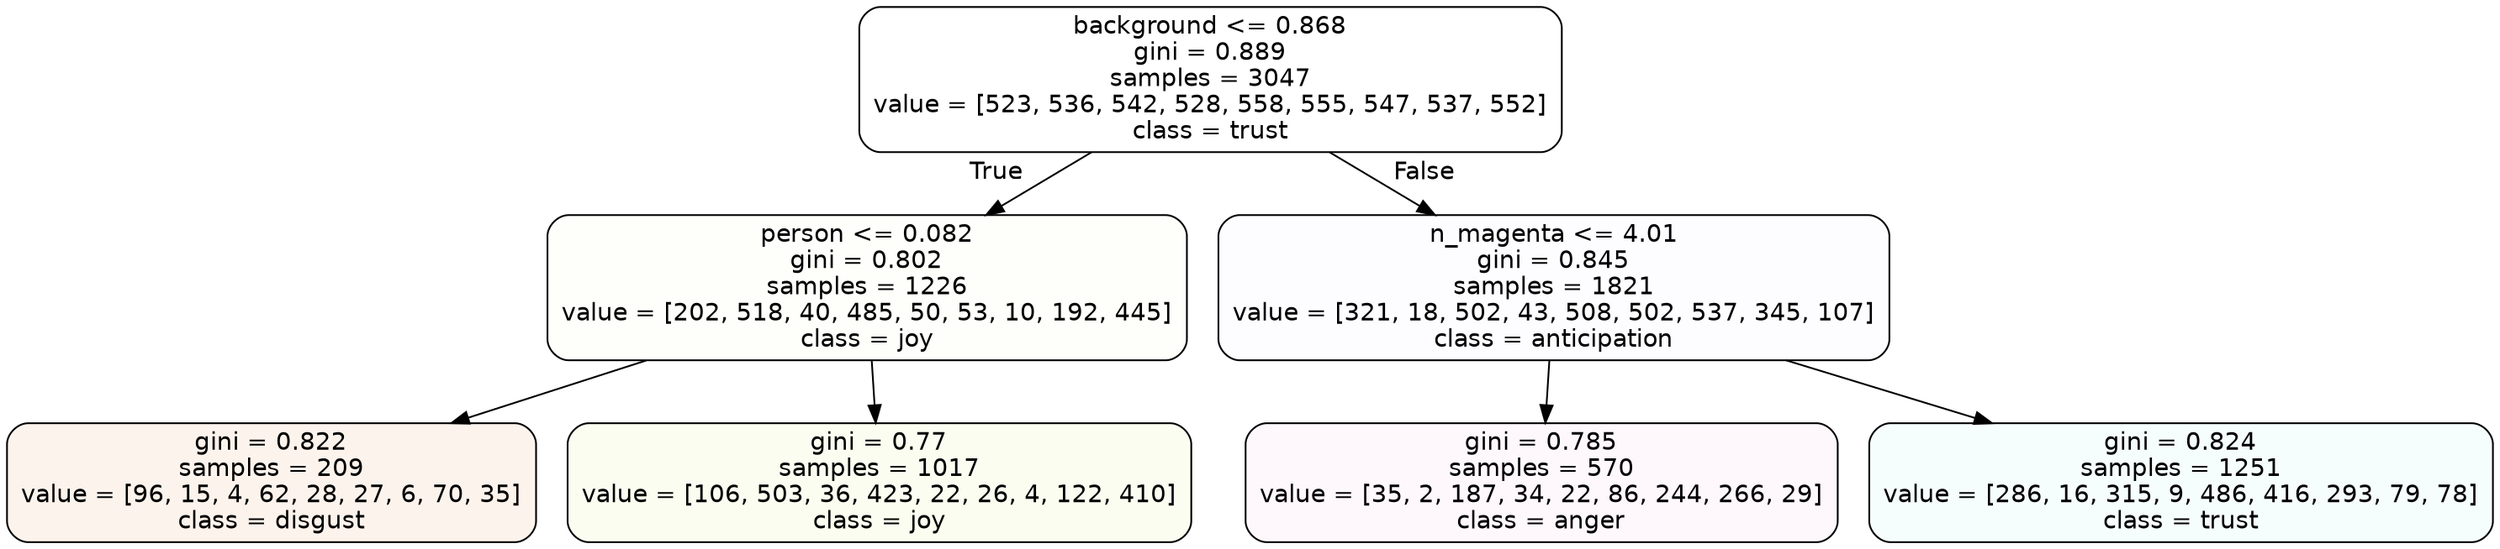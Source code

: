 digraph Tree {
node [shape=box, style="filled, rounded", color="black", fontname=helvetica] ;
edge [fontname=helvetica] ;
0 [label="background <= 0.868\ngini = 0.889\nsamples = 3047\nvalue = [523, 536, 542, 528, 558, 555, 547, 537, 552]\nclass = trust", fillcolor="#39d7e500"] ;
1 [label="person <= 0.082\ngini = 0.802\nsamples = 1226\nvalue = [202, 518, 40, 485, 50, 53, 10, 192, 445]\nclass = joy", fillcolor="#d7e53906"] ;
0 -> 1 [labeldistance=2.5, labelangle=45, headlabel="True"] ;
2 [label="gini = 0.822\nsamples = 209\nvalue = [96, 15, 4, 62, 28, 27, 6, 70, 35]\nclass = disgust", fillcolor="#e5813918"] ;
1 -> 2 ;
3 [label="gini = 0.77\nsamples = 1017\nvalue = [106, 503, 36, 423, 22, 26, 4, 122, 410]\nclass = joy", fillcolor="#d7e53911"] ;
1 -> 3 ;
4 [label="n_magenta <= 4.01\ngini = 0.845\nsamples = 1821\nvalue = [321, 18, 502, 43, 508, 502, 537, 345, 107]\nclass = anticipation", fillcolor="#8139e503"] ;
0 -> 4 [labeldistance=2.5, labelangle=-45, headlabel="False"] ;
5 [label="gini = 0.785\nsamples = 570\nvalue = [35, 2, 187, 34, 22, 86, 244, 266, 29]\nclass = anger", fillcolor="#e539d708"] ;
4 -> 5 ;
6 [label="gini = 0.824\nsamples = 1251\nvalue = [286, 16, 315, 9, 486, 416, 293, 79, 78]\nclass = trust", fillcolor="#39d7e50b"] ;
4 -> 6 ;
}